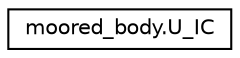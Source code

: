 digraph "Graphical Class Hierarchy"
{
 // LATEX_PDF_SIZE
  edge [fontname="Helvetica",fontsize="10",labelfontname="Helvetica",labelfontsize="10"];
  node [fontname="Helvetica",fontsize="10",shape=record];
  rankdir="LR";
  Node0 [label="moored_body.U_IC",height=0.2,width=0.4,color="black", fillcolor="white", style="filled",URL="$db/dac/classmoored__body_1_1U__IC.html",tooltip=" "];
}
